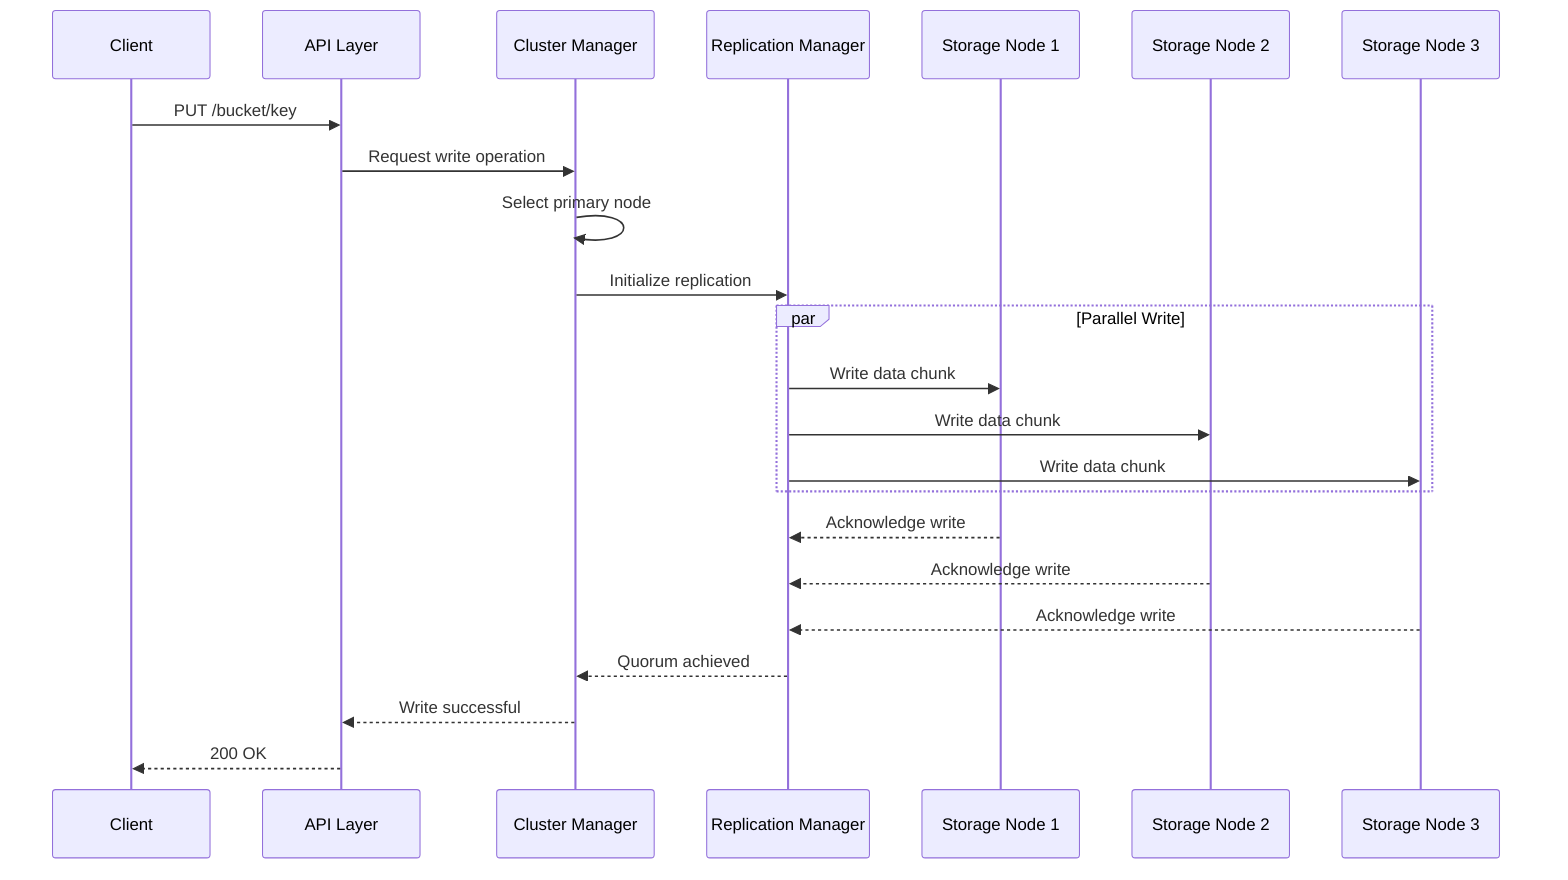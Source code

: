 sequenceDiagram
    participant C as Client
    participant API as API Layer
    participant CM as Cluster Manager
    participant RM as Replication Manager
    participant SN1 as Storage Node 1
    participant SN2 as Storage Node 2
    participant SN3 as Storage Node 3

    C->>API: PUT /bucket/key
    API->>CM: Request write operation
    CM->>CM: Select primary node
    CM->>RM: Initialize replication
    
    par Parallel Write
        RM->>SN1: Write data chunk
        RM->>SN2: Write data chunk
        RM->>SN3: Write data chunk
    end

    SN1-->>RM: Acknowledge write
    SN2-->>RM: Acknowledge write
    SN3-->>RM: Acknowledge write

    RM-->>CM: Quorum achieved
    CM-->>API: Write successful
    API-->>C: 200 OK